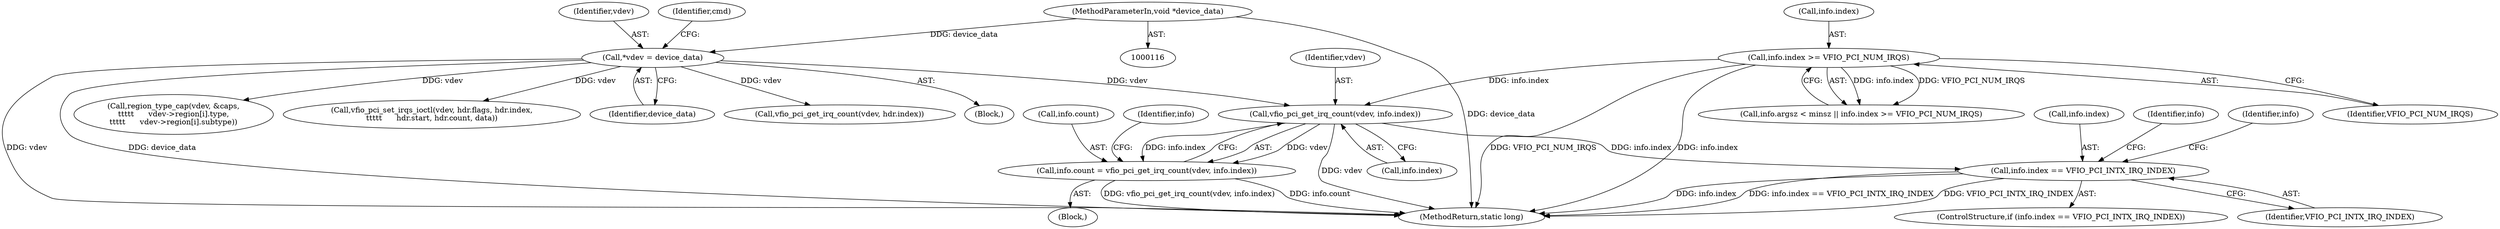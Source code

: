 digraph "0_linux_05692d7005a364add85c6e25a6c4447ce08f913a@pointer" {
"1000659" [label="(Call,vfio_pci_get_irq_count(vdev, info.index))"];
"1000122" [label="(Call,*vdev = device_data)"];
"1000117" [label="(MethodParameterIn,void *device_data)"];
"1000623" [label="(Call,info.index >= VFIO_PCI_NUM_IRQS)"];
"1000655" [label="(Call,info.count = vfio_pci_get_irq_count(vdev, info.index))"];
"1000665" [label="(Call,info.index == VFIO_PCI_INTX_IRQ_INDEX)"];
"1000666" [label="(Call,info.index)"];
"1000661" [label="(Call,info.index)"];
"1000124" [label="(Identifier,device_data)"];
"1000617" [label="(Call,info.argsz < minsz || info.index >= VFIO_PCI_NUM_IRQS)"];
"1000656" [label="(Call,info.count)"];
"1000667" [label="(Identifier,info)"];
"1000664" [label="(ControlStructure,if (info.index == VFIO_PCI_INTX_IRQ_INDEX))"];
"1000757" [label="(Call,vfio_pci_get_irq_count(vdev, hdr.index))"];
"1000623" [label="(Call,info.index >= VFIO_PCI_NUM_IRQS)"];
"1001369" [label="(MethodReturn,static long)"];
"1000659" [label="(Call,vfio_pci_get_irq_count(vdev, info.index))"];
"1000672" [label="(Identifier,info)"];
"1000665" [label="(Call,info.index == VFIO_PCI_INTX_IRQ_INDEX)"];
"1000122" [label="(Call,*vdev = device_data)"];
"1000624" [label="(Call,info.index)"];
"1000603" [label="(Block,)"];
"1000655" [label="(Call,info.count = vfio_pci_get_irq_count(vdev, info.index))"];
"1000660" [label="(Identifier,vdev)"];
"1000669" [label="(Identifier,VFIO_PCI_INTX_IRQ_INDEX)"];
"1000120" [label="(Block,)"];
"1000117" [label="(MethodParameterIn,void *device_data)"];
"1000680" [label="(Identifier,info)"];
"1000123" [label="(Identifier,vdev)"];
"1000488" [label="(Call,region_type_cap(vdev, &caps,\n\t\t\t\t\t      vdev->region[i].type,\n\t\t\t\t\t      vdev->region[i].subtype))"];
"1000627" [label="(Identifier,VFIO_PCI_NUM_IRQS)"];
"1000128" [label="(Identifier,cmd)"];
"1000844" [label="(Call,vfio_pci_set_irqs_ioctl(vdev, hdr.flags, hdr.index,\n\t\t\t\t\t      hdr.start, hdr.count, data))"];
"1000659" -> "1000655"  [label="AST: "];
"1000659" -> "1000661"  [label="CFG: "];
"1000660" -> "1000659"  [label="AST: "];
"1000661" -> "1000659"  [label="AST: "];
"1000655" -> "1000659"  [label="CFG: "];
"1000659" -> "1001369"  [label="DDG: vdev"];
"1000659" -> "1000655"  [label="DDG: vdev"];
"1000659" -> "1000655"  [label="DDG: info.index"];
"1000122" -> "1000659"  [label="DDG: vdev"];
"1000623" -> "1000659"  [label="DDG: info.index"];
"1000659" -> "1000665"  [label="DDG: info.index"];
"1000122" -> "1000120"  [label="AST: "];
"1000122" -> "1000124"  [label="CFG: "];
"1000123" -> "1000122"  [label="AST: "];
"1000124" -> "1000122"  [label="AST: "];
"1000128" -> "1000122"  [label="CFG: "];
"1000122" -> "1001369"  [label="DDG: vdev"];
"1000122" -> "1001369"  [label="DDG: device_data"];
"1000117" -> "1000122"  [label="DDG: device_data"];
"1000122" -> "1000488"  [label="DDG: vdev"];
"1000122" -> "1000757"  [label="DDG: vdev"];
"1000122" -> "1000844"  [label="DDG: vdev"];
"1000117" -> "1000116"  [label="AST: "];
"1000117" -> "1001369"  [label="DDG: device_data"];
"1000623" -> "1000617"  [label="AST: "];
"1000623" -> "1000627"  [label="CFG: "];
"1000624" -> "1000623"  [label="AST: "];
"1000627" -> "1000623"  [label="AST: "];
"1000617" -> "1000623"  [label="CFG: "];
"1000623" -> "1001369"  [label="DDG: VFIO_PCI_NUM_IRQS"];
"1000623" -> "1001369"  [label="DDG: info.index"];
"1000623" -> "1000617"  [label="DDG: info.index"];
"1000623" -> "1000617"  [label="DDG: VFIO_PCI_NUM_IRQS"];
"1000655" -> "1000603"  [label="AST: "];
"1000656" -> "1000655"  [label="AST: "];
"1000667" -> "1000655"  [label="CFG: "];
"1000655" -> "1001369"  [label="DDG: info.count"];
"1000655" -> "1001369"  [label="DDG: vfio_pci_get_irq_count(vdev, info.index)"];
"1000665" -> "1000664"  [label="AST: "];
"1000665" -> "1000669"  [label="CFG: "];
"1000666" -> "1000665"  [label="AST: "];
"1000669" -> "1000665"  [label="AST: "];
"1000672" -> "1000665"  [label="CFG: "];
"1000680" -> "1000665"  [label="CFG: "];
"1000665" -> "1001369"  [label="DDG: info.index"];
"1000665" -> "1001369"  [label="DDG: info.index == VFIO_PCI_INTX_IRQ_INDEX"];
"1000665" -> "1001369"  [label="DDG: VFIO_PCI_INTX_IRQ_INDEX"];
}
